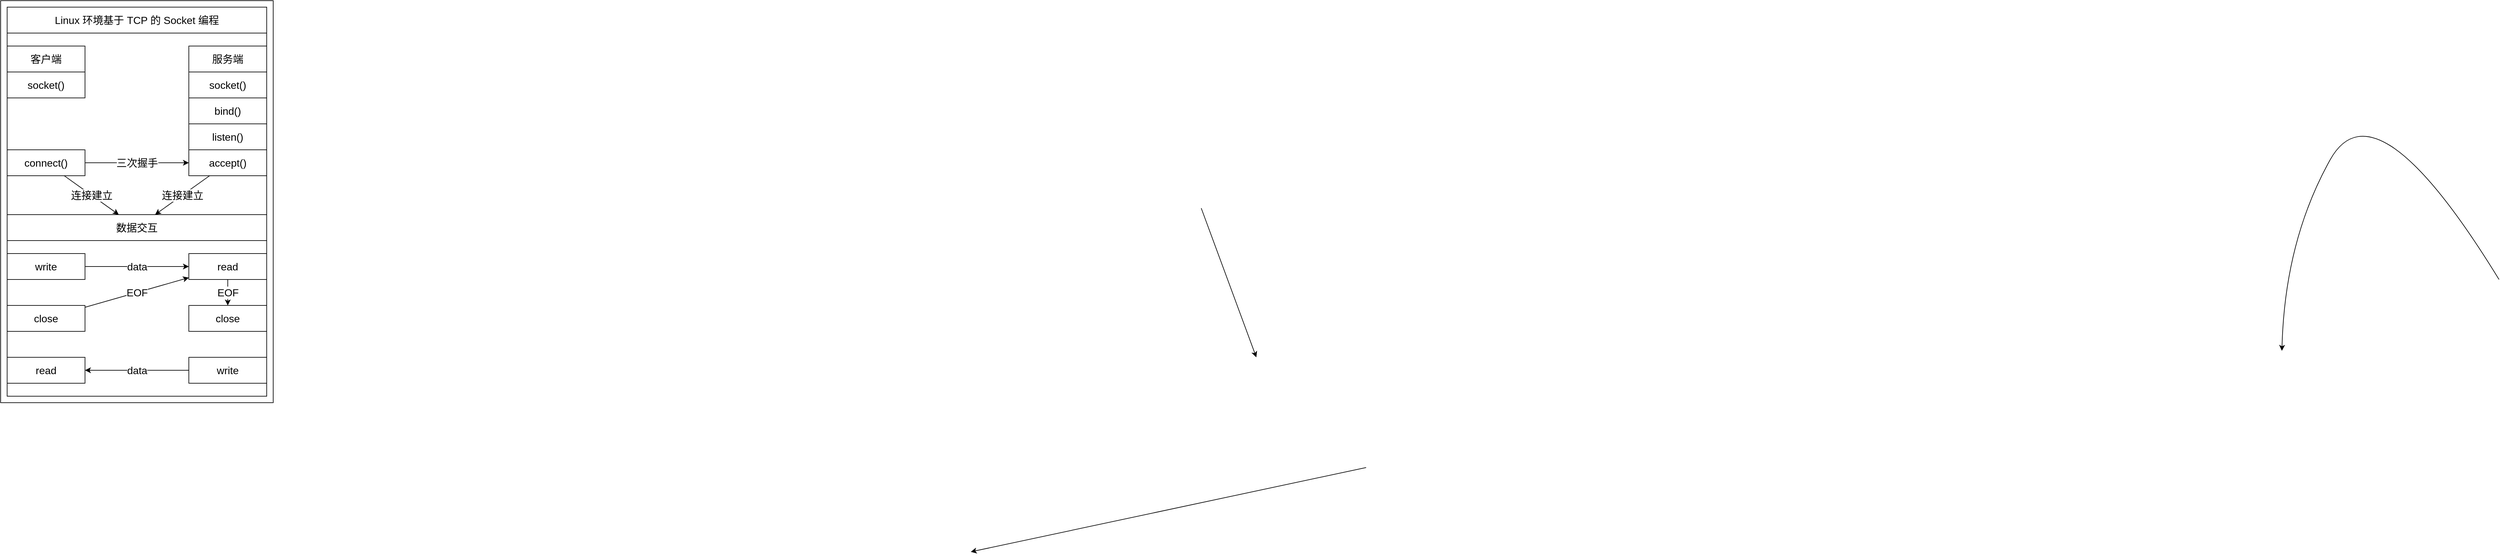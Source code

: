 <mxfile version="17.4.2" type="device"><diagram id="HNPtN634J6ExbS68HOep" name="第 1 页"><mxGraphModel dx="1656" dy="992" grid="1" gridSize="10" guides="0" tooltips="1" connect="1" arrows="0" fold="1" page="1" pageScale="1" pageWidth="827" pageHeight="1169" math="0" shadow="0"><root><mxCell id="0"/><mxCell id="1" parent="0"/><mxCell id="89l5CyNa93373uWAoevp-178" value="" style="curved=1;endArrow=classic;html=1;rounded=0;fontSize=16;" parent="1" source="89l5CyNa93373uWAoevp-39" edge="1"><mxGeometry width="50" height="50" relative="1" as="geometry"><mxPoint x="3980" y="560" as="sourcePoint"/><mxPoint x="3645.405" y="670" as="targetPoint"/><Array as="points"><mxPoint x="3790" y="250"/><mxPoint x="3650" y="500"/></Array></mxGeometry></mxCell><mxCell id="89l5CyNa93373uWAoevp-209" value="" style="edgeStyle=entityRelationEdgeStyle;startArrow=none;endArrow=none;segment=10;curved=1;rounded=0;fontSize=16;" parent="1" target="89l5CyNa93373uWAoevp-208" edge="1"><mxGeometry relative="1" as="geometry"><mxPoint x="2030" y="860" as="sourcePoint"/></mxGeometry></mxCell><mxCell id="89l5CyNa93373uWAoevp-212" value="" style="endArrow=classic;html=1;rounded=0;fontSize=16;" parent="1" source="89l5CyNa93373uWAoevp-208" edge="1"><mxGeometry width="50" height="50" relative="1" as="geometry"><mxPoint x="1980.106" y="450" as="sourcePoint"/><mxPoint x="2065" y="680" as="targetPoint"/></mxGeometry></mxCell><mxCell id="89l5CyNa93373uWAoevp-242" value="" style="endArrow=classic;html=1;rounded=0;fontSize=16;" parent="1" source="dEBxrIh0VwYilPkz1wSM-14" edge="1"><mxGeometry width="50" height="50" relative="1" as="geometry"><mxPoint x="2234.189" y="850" as="sourcePoint"/><mxPoint x="1625" y="980" as="targetPoint"/></mxGeometry></mxCell><mxCell id="KOnDr0_0IKaGIt8wkK2k-42" value="" style="group" vertex="1" connectable="0" parent="1"><mxGeometry x="130" y="130" width="420" height="620" as="geometry"/></mxCell><mxCell id="Kh2Rkwwvn3VHc4qiZBlo-1" value="" style="group;strokeColor=default;fontSize=16;container=0;" parent="KOnDr0_0IKaGIt8wkK2k-42" vertex="1" connectable="0"><mxGeometry x="10" y="50" width="400" height="560" as="geometry"/></mxCell><mxCell id="Kh2Rkwwvn3VHc4qiZBlo-2" value="Linux 环境基于 TCP 的 Socket 编程" style="rounded=0;whiteSpace=wrap;html=1;fontSize=16;strokeColor=default;" parent="KOnDr0_0IKaGIt8wkK2k-42" vertex="1"><mxGeometry x="10" y="10" width="400" height="40" as="geometry"/></mxCell><mxCell id="Kh2Rkwwvn3VHc4qiZBlo-3" value="客户端" style="rounded=0;whiteSpace=wrap;html=1;fontSize=16;strokeColor=default;" parent="KOnDr0_0IKaGIt8wkK2k-42" vertex="1"><mxGeometry x="10" y="70" width="120" height="40" as="geometry"/></mxCell><mxCell id="Kh2Rkwwvn3VHc4qiZBlo-4" value="服务端" style="rounded=0;whiteSpace=wrap;html=1;fontSize=16;strokeColor=default;" parent="KOnDr0_0IKaGIt8wkK2k-42" vertex="1"><mxGeometry x="290" y="70" width="120" height="40" as="geometry"/></mxCell><mxCell id="Kh2Rkwwvn3VHc4qiZBlo-5" value="socket()" style="rounded=0;whiteSpace=wrap;html=1;fontSize=16;strokeColor=default;" parent="KOnDr0_0IKaGIt8wkK2k-42" vertex="1"><mxGeometry x="290" y="110" width="120" height="40" as="geometry"/></mxCell><mxCell id="Kh2Rkwwvn3VHc4qiZBlo-6" value="bind()" style="rounded=0;whiteSpace=wrap;html=1;fontSize=16;strokeColor=default;" parent="KOnDr0_0IKaGIt8wkK2k-42" vertex="1"><mxGeometry x="290" y="150" width="120" height="40" as="geometry"/></mxCell><mxCell id="Kh2Rkwwvn3VHc4qiZBlo-7" value="listen()" style="rounded=0;whiteSpace=wrap;html=1;fontSize=16;strokeColor=default;" parent="KOnDr0_0IKaGIt8wkK2k-42" vertex="1"><mxGeometry x="290" y="190" width="120" height="40" as="geometry"/></mxCell><mxCell id="Kh2Rkwwvn3VHc4qiZBlo-8" value="accept()" style="rounded=0;whiteSpace=wrap;html=1;fontSize=16;strokeColor=default;" parent="KOnDr0_0IKaGIt8wkK2k-42" vertex="1"><mxGeometry x="290" y="230" width="120" height="40" as="geometry"/></mxCell><mxCell id="Kh2Rkwwvn3VHc4qiZBlo-9" value="socket()" style="rounded=0;whiteSpace=wrap;html=1;fontSize=16;strokeColor=default;" parent="KOnDr0_0IKaGIt8wkK2k-42" vertex="1"><mxGeometry x="10" y="110" width="120" height="40" as="geometry"/></mxCell><mxCell id="Kh2Rkwwvn3VHc4qiZBlo-10" value="connect()" style="rounded=0;whiteSpace=wrap;html=1;fontSize=16;strokeColor=default;" parent="KOnDr0_0IKaGIt8wkK2k-42" vertex="1"><mxGeometry x="10" y="230" width="120" height="40" as="geometry"/></mxCell><mxCell id="Kh2Rkwwvn3VHc4qiZBlo-11" value="write" style="rounded=0;whiteSpace=wrap;html=1;fontSize=16;strokeColor=default;" parent="KOnDr0_0IKaGIt8wkK2k-42" vertex="1"><mxGeometry x="10" y="390" width="120" height="40" as="geometry"/></mxCell><mxCell id="Kh2Rkwwvn3VHc4qiZBlo-12" value="read" style="rounded=0;whiteSpace=wrap;html=1;fontSize=16;strokeColor=default;" parent="KOnDr0_0IKaGIt8wkK2k-42" vertex="1"><mxGeometry x="10" y="550" width="120" height="40" as="geometry"/></mxCell><mxCell id="Kh2Rkwwvn3VHc4qiZBlo-13" value="read" style="rounded=0;whiteSpace=wrap;html=1;fontSize=16;strokeColor=default;" parent="KOnDr0_0IKaGIt8wkK2k-42" vertex="1"><mxGeometry x="290" y="390" width="120" height="40" as="geometry"/></mxCell><mxCell id="Kh2Rkwwvn3VHc4qiZBlo-14" value="write" style="rounded=0;whiteSpace=wrap;html=1;fontSize=16;strokeColor=default;" parent="KOnDr0_0IKaGIt8wkK2k-42" vertex="1"><mxGeometry x="290" y="550" width="120" height="40" as="geometry"/></mxCell><mxCell id="Kh2Rkwwvn3VHc4qiZBlo-15" value="close" style="rounded=0;whiteSpace=wrap;html=1;fontSize=16;strokeColor=default;" parent="KOnDr0_0IKaGIt8wkK2k-42" vertex="1"><mxGeometry x="10" y="470" width="120" height="40" as="geometry"/></mxCell><mxCell id="Kh2Rkwwvn3VHc4qiZBlo-16" value="close" style="rounded=0;whiteSpace=wrap;html=1;fontSize=16;strokeColor=default;" parent="KOnDr0_0IKaGIt8wkK2k-42" vertex="1"><mxGeometry x="290" y="470" width="120" height="40" as="geometry"/></mxCell><mxCell id="Kh2Rkwwvn3VHc4qiZBlo-17" value="" style="endArrow=classic;html=1;rounded=0;fontSize=16;" parent="KOnDr0_0IKaGIt8wkK2k-42" source="Kh2Rkwwvn3VHc4qiZBlo-11" target="Kh2Rkwwvn3VHc4qiZBlo-13" edge="1"><mxGeometry width="50" height="50" relative="1" as="geometry"><mxPoint x="390" y="360" as="sourcePoint"/><mxPoint x="440" y="310" as="targetPoint"/></mxGeometry></mxCell><mxCell id="Kh2Rkwwvn3VHc4qiZBlo-18" value="data" style="edgeLabel;html=1;align=center;verticalAlign=middle;resizable=0;points=[];fontSize=16;" parent="Kh2Rkwwvn3VHc4qiZBlo-17" vertex="1" connectable="0"><mxGeometry relative="1" as="geometry"><mxPoint as="offset"/></mxGeometry></mxCell><mxCell id="Kh2Rkwwvn3VHc4qiZBlo-19" value="" style="endArrow=classic;html=1;rounded=0;fontSize=16;" parent="KOnDr0_0IKaGIt8wkK2k-42" source="Kh2Rkwwvn3VHc4qiZBlo-14" target="Kh2Rkwwvn3VHc4qiZBlo-12" edge="1"><mxGeometry width="50" height="50" relative="1" as="geometry"><mxPoint x="150" y="420" as="sourcePoint"/><mxPoint x="-70" y="610" as="targetPoint"/></mxGeometry></mxCell><mxCell id="Kh2Rkwwvn3VHc4qiZBlo-20" value="data" style="edgeLabel;html=1;align=center;verticalAlign=middle;resizable=0;points=[];fontSize=16;" parent="Kh2Rkwwvn3VHc4qiZBlo-19" vertex="1" connectable="0"><mxGeometry relative="1" as="geometry"><mxPoint as="offset"/></mxGeometry></mxCell><mxCell id="Kh2Rkwwvn3VHc4qiZBlo-21" value="" style="endArrow=classic;html=1;rounded=0;fontSize=16;" parent="KOnDr0_0IKaGIt8wkK2k-42" source="Kh2Rkwwvn3VHc4qiZBlo-15" target="Kh2Rkwwvn3VHc4qiZBlo-13" edge="1"><mxGeometry width="50" height="50" relative="1" as="geometry"><mxPoint x="150" y="420" as="sourcePoint"/><mxPoint x="370" y="420" as="targetPoint"/></mxGeometry></mxCell><mxCell id="Kh2Rkwwvn3VHc4qiZBlo-22" value="EOF" style="edgeLabel;html=1;align=center;verticalAlign=middle;resizable=0;points=[];fontSize=16;" parent="Kh2Rkwwvn3VHc4qiZBlo-21" vertex="1" connectable="0"><mxGeometry relative="1" as="geometry"><mxPoint as="offset"/></mxGeometry></mxCell><mxCell id="Kh2Rkwwvn3VHc4qiZBlo-23" value="" style="endArrow=classic;html=1;rounded=0;fontSize=16;" parent="KOnDr0_0IKaGIt8wkK2k-42" source="Kh2Rkwwvn3VHc4qiZBlo-13" target="Kh2Rkwwvn3VHc4qiZBlo-16" edge="1"><mxGeometry width="50" height="50" relative="1" as="geometry"><mxPoint x="120" y="528.663" as="sourcePoint"/><mxPoint x="340" y="469.997" as="targetPoint"/></mxGeometry></mxCell><mxCell id="Kh2Rkwwvn3VHc4qiZBlo-24" value="EOF" style="edgeLabel;html=1;align=center;verticalAlign=middle;resizable=0;points=[];fontSize=16;" parent="Kh2Rkwwvn3VHc4qiZBlo-23" vertex="1" connectable="0"><mxGeometry relative="1" as="geometry"><mxPoint as="offset"/></mxGeometry></mxCell><mxCell id="Kh2Rkwwvn3VHc4qiZBlo-25" style="edgeStyle=orthogonalEdgeStyle;rounded=0;orthogonalLoop=1;jettySize=auto;html=1;exitX=0.5;exitY=1;exitDx=0;exitDy=0;fontSize=16;" parent="KOnDr0_0IKaGIt8wkK2k-42" source="Kh2Rkwwvn3VHc4qiZBlo-13" target="Kh2Rkwwvn3VHc4qiZBlo-13" edge="1"><mxGeometry relative="1" as="geometry"/></mxCell><mxCell id="Kh2Rkwwvn3VHc4qiZBlo-26" value="" style="endArrow=classic;html=1;rounded=0;fontSize=16;" parent="KOnDr0_0IKaGIt8wkK2k-42" source="Kh2Rkwwvn3VHc4qiZBlo-10" target="Kh2Rkwwvn3VHc4qiZBlo-8" edge="1"><mxGeometry width="50" height="50" relative="1" as="geometry"><mxPoint x="390" y="200" as="sourcePoint"/><mxPoint x="440" y="150" as="targetPoint"/></mxGeometry></mxCell><mxCell id="Kh2Rkwwvn3VHc4qiZBlo-27" value="三次握手" style="edgeLabel;html=1;align=center;verticalAlign=middle;resizable=0;points=[];fontSize=16;" parent="Kh2Rkwwvn3VHc4qiZBlo-26" vertex="1" connectable="0"><mxGeometry relative="1" as="geometry"><mxPoint as="offset"/></mxGeometry></mxCell><mxCell id="Kh2Rkwwvn3VHc4qiZBlo-28" value="数据交互" style="rounded=0;whiteSpace=wrap;html=1;fontSize=16;strokeColor=default;" parent="KOnDr0_0IKaGIt8wkK2k-42" vertex="1"><mxGeometry x="10" y="330" width="400" height="40" as="geometry"/></mxCell><mxCell id="Kh2Rkwwvn3VHc4qiZBlo-29" value="" style="endArrow=classic;html=1;rounded=0;fontSize=16;" parent="KOnDr0_0IKaGIt8wkK2k-42" source="Kh2Rkwwvn3VHc4qiZBlo-8" target="Kh2Rkwwvn3VHc4qiZBlo-28" edge="1"><mxGeometry width="50" height="50" relative="1" as="geometry"><mxPoint x="360" y="360" as="sourcePoint"/><mxPoint x="730" y="290" as="targetPoint"/></mxGeometry></mxCell><mxCell id="Kh2Rkwwvn3VHc4qiZBlo-30" value="连接建立" style="edgeLabel;html=1;align=center;verticalAlign=middle;resizable=0;points=[];fontSize=16;" parent="Kh2Rkwwvn3VHc4qiZBlo-29" vertex="1" connectable="0"><mxGeometry relative="1" as="geometry"><mxPoint as="offset"/></mxGeometry></mxCell><mxCell id="Kh2Rkwwvn3VHc4qiZBlo-31" value="" style="endArrow=classic;html=1;rounded=0;fontSize=16;" parent="KOnDr0_0IKaGIt8wkK2k-42" source="Kh2Rkwwvn3VHc4qiZBlo-10" target="Kh2Rkwwvn3VHc4qiZBlo-28" edge="1"><mxGeometry width="50" height="50" relative="1" as="geometry"><mxPoint x="410" y="280" as="sourcePoint"/><mxPoint x="290" y="360" as="targetPoint"/></mxGeometry></mxCell><mxCell id="Kh2Rkwwvn3VHc4qiZBlo-32" value="连接建立" style="edgeLabel;html=1;align=center;verticalAlign=middle;resizable=0;points=[];fontSize=16;" parent="Kh2Rkwwvn3VHc4qiZBlo-31" vertex="1" connectable="0"><mxGeometry relative="1" as="geometry"><mxPoint as="offset"/></mxGeometry></mxCell><mxCell id="KOnDr0_0IKaGIt8wkK2k-41" value="" style="rounded=0;whiteSpace=wrap;html=1;fillColor=none;" vertex="1" parent="KOnDr0_0IKaGIt8wkK2k-42"><mxGeometry width="420" height="620" as="geometry"/></mxCell></root></mxGraphModel></diagram></mxfile>